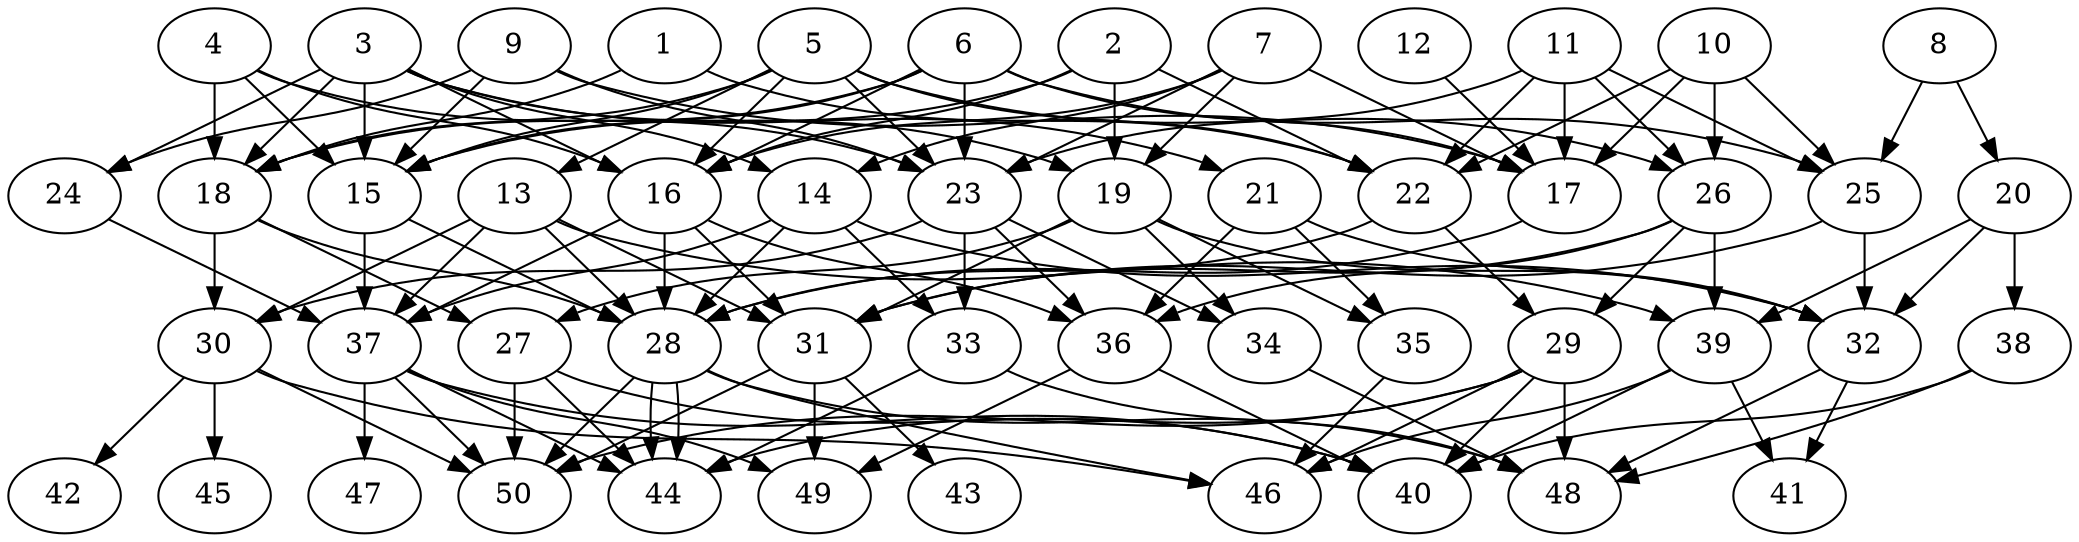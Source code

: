 // DAG automatically generated by daggen at Thu Oct  3 14:07:58 2019
// ./daggen --dot -n 50 --ccr 0.4 --fat 0.7 --regular 0.7 --density 0.5 --mindata 5242880 --maxdata 52428800 
digraph G {
  1 [size="69982720", alpha="0.18", expect_size="27993088"] 
  1 -> 18 [size ="27993088"]
  1 -> 22 [size ="27993088"]
  2 [size="37032960", alpha="0.05", expect_size="14813184"] 
  2 -> 15 [size ="14813184"]
  2 -> 16 [size ="14813184"]
  2 -> 19 [size ="14813184"]
  2 -> 22 [size ="14813184"]
  3 [size="23608320", alpha="0.08", expect_size="9443328"] 
  3 -> 14 [size ="9443328"]
  3 -> 15 [size ="9443328"]
  3 -> 16 [size ="9443328"]
  3 -> 18 [size ="9443328"]
  3 -> 19 [size ="9443328"]
  3 -> 21 [size ="9443328"]
  3 -> 24 [size ="9443328"]
  4 [size="108697600", alpha="0.09", expect_size="43479040"] 
  4 -> 15 [size ="43479040"]
  4 -> 16 [size ="43479040"]
  4 -> 18 [size ="43479040"]
  4 -> 23 [size ="43479040"]
  5 [size="115932160", alpha="0.14", expect_size="46372864"] 
  5 -> 13 [size ="46372864"]
  5 -> 15 [size ="46372864"]
  5 -> 16 [size ="46372864"]
  5 -> 18 [size ="46372864"]
  5 -> 22 [size ="46372864"]
  5 -> 23 [size ="46372864"]
  5 -> 26 [size ="46372864"]
  6 [size="129210880", alpha="0.18", expect_size="51684352"] 
  6 -> 15 [size ="51684352"]
  6 -> 16 [size ="51684352"]
  6 -> 17 [size ="51684352"]
  6 -> 18 [size ="51684352"]
  6 -> 23 [size ="51684352"]
  6 -> 25 [size ="51684352"]
  7 [size="100618240", alpha="0.11", expect_size="40247296"] 
  7 -> 14 [size ="40247296"]
  7 -> 16 [size ="40247296"]
  7 -> 17 [size ="40247296"]
  7 -> 19 [size ="40247296"]
  7 -> 23 [size ="40247296"]
  8 [size="70371840", alpha="0.01", expect_size="28148736"] 
  8 -> 20 [size ="28148736"]
  8 -> 25 [size ="28148736"]
  9 [size="37685760", alpha="0.09", expect_size="15074304"] 
  9 -> 15 [size ="15074304"]
  9 -> 17 [size ="15074304"]
  9 -> 23 [size ="15074304"]
  9 -> 24 [size ="15074304"]
  10 [size="65630720", alpha="0.15", expect_size="26252288"] 
  10 -> 17 [size ="26252288"]
  10 -> 22 [size ="26252288"]
  10 -> 25 [size ="26252288"]
  10 -> 26 [size ="26252288"]
  11 [size="82137600", alpha="0.03", expect_size="32855040"] 
  11 -> 17 [size ="32855040"]
  11 -> 22 [size ="32855040"]
  11 -> 23 [size ="32855040"]
  11 -> 25 [size ="32855040"]
  11 -> 26 [size ="32855040"]
  12 [size="69099520", alpha="0.14", expect_size="27639808"] 
  12 -> 17 [size ="27639808"]
  13 [size="99174400", alpha="0.07", expect_size="39669760"] 
  13 -> 28 [size ="39669760"]
  13 -> 30 [size ="39669760"]
  13 -> 31 [size ="39669760"]
  13 -> 37 [size ="39669760"]
  13 -> 39 [size ="39669760"]
  14 [size="30031360", alpha="0.02", expect_size="12012544"] 
  14 -> 28 [size ="12012544"]
  14 -> 32 [size ="12012544"]
  14 -> 33 [size ="12012544"]
  14 -> 37 [size ="12012544"]
  15 [size="83737600", alpha="0.02", expect_size="33495040"] 
  15 -> 28 [size ="33495040"]
  15 -> 37 [size ="33495040"]
  16 [size="47854080", alpha="0.10", expect_size="19141632"] 
  16 -> 28 [size ="19141632"]
  16 -> 31 [size ="19141632"]
  16 -> 36 [size ="19141632"]
  16 -> 37 [size ="19141632"]
  17 [size="33387520", alpha="0.06", expect_size="13355008"] 
  17 -> 28 [size ="13355008"]
  18 [size="97656320", alpha="0.04", expect_size="39062528"] 
  18 -> 27 [size ="39062528"]
  18 -> 28 [size ="39062528"]
  18 -> 30 [size ="39062528"]
  19 [size="104558080", alpha="0.03", expect_size="41823232"] 
  19 -> 27 [size ="41823232"]
  19 -> 31 [size ="41823232"]
  19 -> 32 [size ="41823232"]
  19 -> 34 [size ="41823232"]
  19 -> 35 [size ="41823232"]
  20 [size="37514240", alpha="0.11", expect_size="15005696"] 
  20 -> 32 [size ="15005696"]
  20 -> 38 [size ="15005696"]
  20 -> 39 [size ="15005696"]
  21 [size="125516800", alpha="0.09", expect_size="50206720"] 
  21 -> 32 [size ="50206720"]
  21 -> 35 [size ="50206720"]
  21 -> 36 [size ="50206720"]
  22 [size="22576640", alpha="0.11", expect_size="9030656"] 
  22 -> 28 [size ="9030656"]
  22 -> 29 [size ="9030656"]
  23 [size="105628160", alpha="0.15", expect_size="42251264"] 
  23 -> 30 [size ="42251264"]
  23 -> 33 [size ="42251264"]
  23 -> 34 [size ="42251264"]
  23 -> 36 [size ="42251264"]
  24 [size="26920960", alpha="0.15", expect_size="10768384"] 
  24 -> 37 [size ="10768384"]
  25 [size="38008320", alpha="0.12", expect_size="15203328"] 
  25 -> 31 [size ="15203328"]
  25 -> 32 [size ="15203328"]
  26 [size="49966080", alpha="0.09", expect_size="19986432"] 
  26 -> 29 [size ="19986432"]
  26 -> 31 [size ="19986432"]
  26 -> 36 [size ="19986432"]
  26 -> 39 [size ="19986432"]
  27 [size="106119680", alpha="0.01", expect_size="42447872"] 
  27 -> 40 [size ="42447872"]
  27 -> 44 [size ="42447872"]
  27 -> 50 [size ="42447872"]
  28 [size="20848640", alpha="0.03", expect_size="8339456"] 
  28 -> 44 [size ="8339456"]
  28 -> 44 [size ="8339456"]
  28 -> 46 [size ="8339456"]
  28 -> 48 [size ="8339456"]
  28 -> 50 [size ="8339456"]
  29 [size="44718080", alpha="0.09", expect_size="17887232"] 
  29 -> 40 [size ="17887232"]
  29 -> 44 [size ="17887232"]
  29 -> 46 [size ="17887232"]
  29 -> 48 [size ="17887232"]
  29 -> 50 [size ="17887232"]
  30 [size="63354880", alpha="0.03", expect_size="25341952"] 
  30 -> 42 [size ="25341952"]
  30 -> 45 [size ="25341952"]
  30 -> 46 [size ="25341952"]
  30 -> 50 [size ="25341952"]
  31 [size="130685440", alpha="0.10", expect_size="52274176"] 
  31 -> 43 [size ="52274176"]
  31 -> 49 [size ="52274176"]
  31 -> 50 [size ="52274176"]
  32 [size="67660800", alpha="0.06", expect_size="27064320"] 
  32 -> 41 [size ="27064320"]
  32 -> 48 [size ="27064320"]
  33 [size="16168960", alpha="0.16", expect_size="6467584"] 
  33 -> 44 [size ="6467584"]
  33 -> 48 [size ="6467584"]
  34 [size="104680960", alpha="0.09", expect_size="41872384"] 
  34 -> 48 [size ="41872384"]
  35 [size="74890240", alpha="0.15", expect_size="29956096"] 
  35 -> 46 [size ="29956096"]
  36 [size="29624320", alpha="0.06", expect_size="11849728"] 
  36 -> 40 [size ="11849728"]
  36 -> 49 [size ="11849728"]
  37 [size="84992000", alpha="0.01", expect_size="33996800"] 
  37 -> 40 [size ="33996800"]
  37 -> 44 [size ="33996800"]
  37 -> 47 [size ="33996800"]
  37 -> 49 [size ="33996800"]
  37 -> 50 [size ="33996800"]
  38 [size="92572160", alpha="0.10", expect_size="37028864"] 
  38 -> 40 [size ="37028864"]
  38 -> 48 [size ="37028864"]
  39 [size="109634560", alpha="0.14", expect_size="43853824"] 
  39 -> 40 [size ="43853824"]
  39 -> 41 [size ="43853824"]
  39 -> 46 [size ="43853824"]
  40 [size="42790400", alpha="0.03", expect_size="17116160"] 
  41 [size="62530560", alpha="0.10", expect_size="25012224"] 
  42 [size="119925760", alpha="0.20", expect_size="47970304"] 
  43 [size="35036160", alpha="0.05", expect_size="14014464"] 
  44 [size="129861120", alpha="0.12", expect_size="51944448"] 
  45 [size="67430400", alpha="0.03", expect_size="26972160"] 
  46 [size="36336640", alpha="0.01", expect_size="14534656"] 
  47 [size="71331840", alpha="0.15", expect_size="28532736"] 
  48 [size="74734080", alpha="0.10", expect_size="29893632"] 
  49 [size="13125120", alpha="0.10", expect_size="5250048"] 
  50 [size="95925760", alpha="0.19", expect_size="38370304"] 
}
